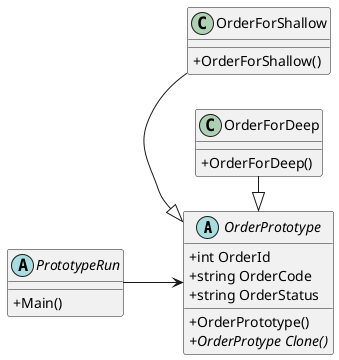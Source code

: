 @startuml
skinparam classAttributeIconSize 0
left to right direction

abstract class OrderPrototype{
    +int OrderId
    +string OrderCode
    +string OrderStatus
    +OrderPrototype()
    {abstract}+OrderProtype Clone()
}

class OrderForDeep{
    +OrderForDeep()
}

class OrderForShallow{
    +OrderForShallow()
}

abstract class PrototypeRun{
    +Main()
}

PrototypeRun --> OrderPrototype
OrderForShallow -|> OrderPrototype
OrderForDeep -|> OrderPrototype
@enduml